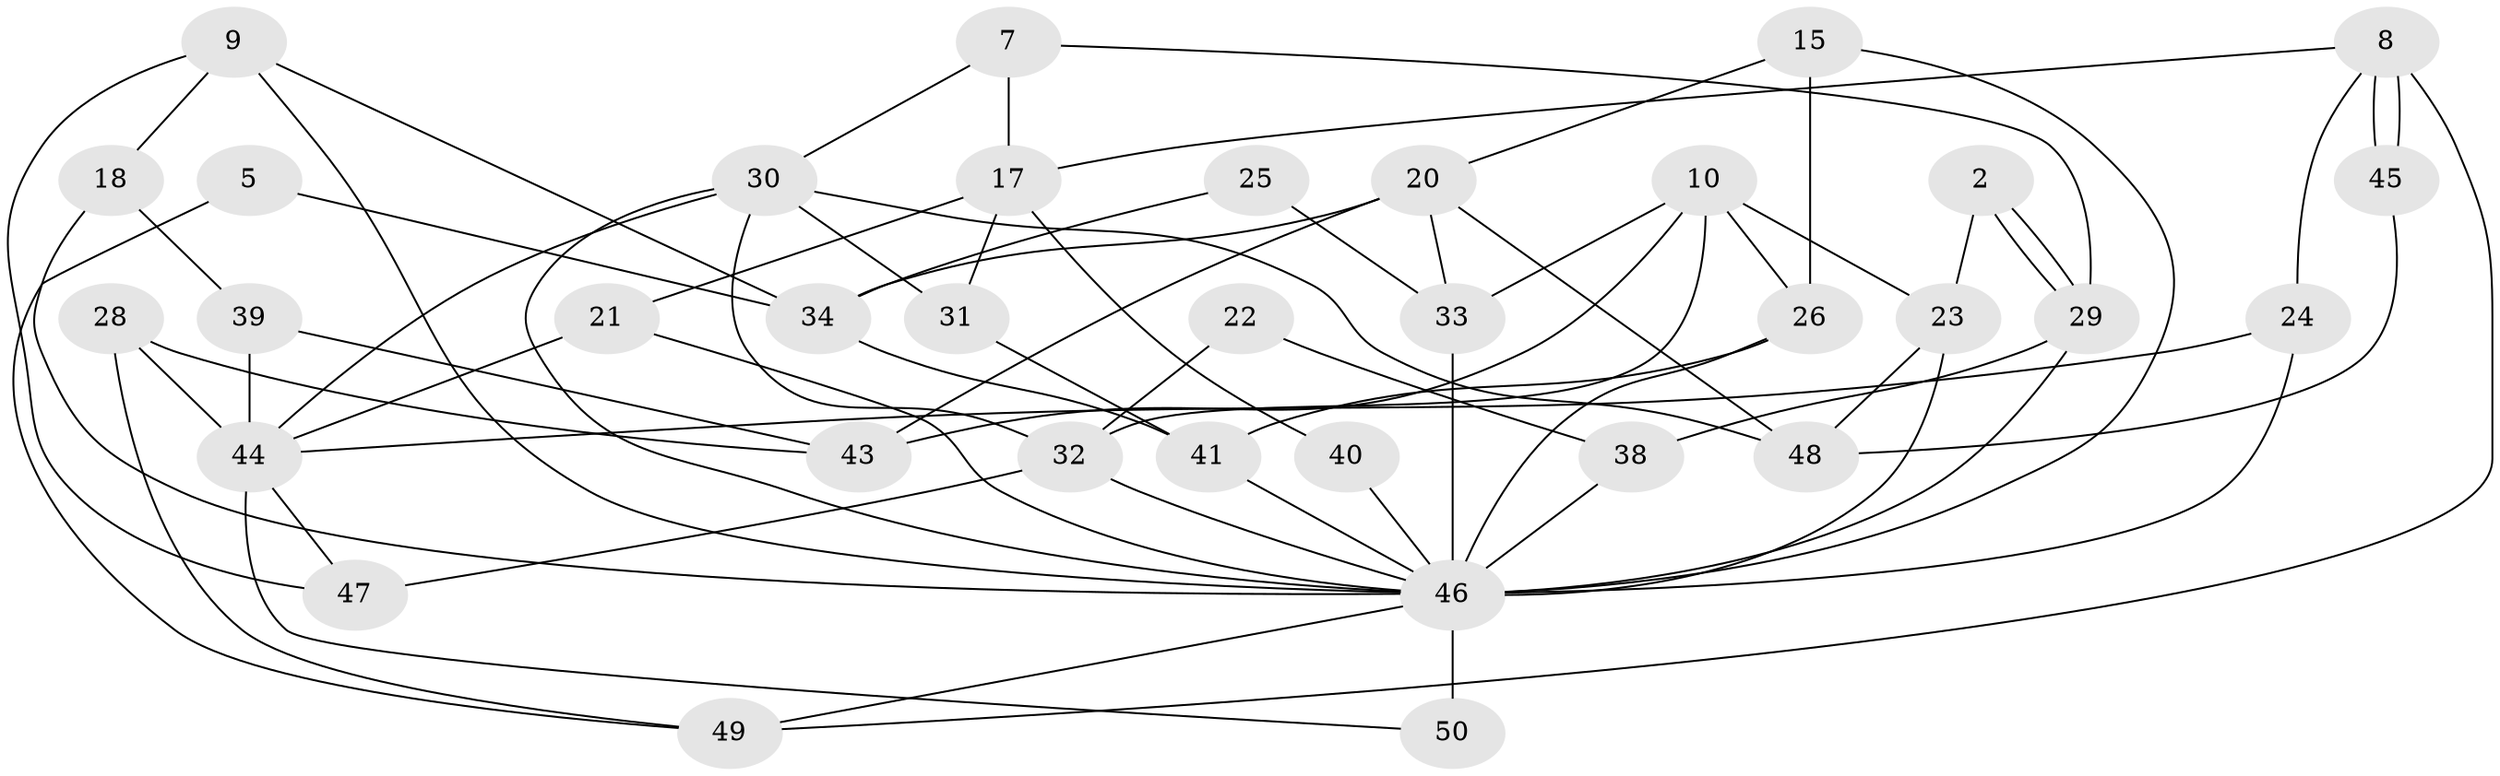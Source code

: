// original degree distribution, {5: 0.16, 3: 0.34, 2: 0.1, 4: 0.28, 7: 0.02, 6: 0.06, 8: 0.02, 10: 0.02}
// Generated by graph-tools (version 1.1) at 2025/52/03/04/25 21:52:39]
// undirected, 35 vertices, 71 edges
graph export_dot {
graph [start="1"]
  node [color=gray90,style=filled];
  2;
  5;
  7;
  8;
  9;
  10;
  15;
  17;
  18;
  20;
  21;
  22;
  23;
  24;
  25;
  26 [super="+11"];
  28 [super="+3"];
  29;
  30;
  31;
  32 [super="+1"];
  33 [super="+27"];
  34 [super="+13"];
  38 [super="+19"];
  39;
  40;
  41 [super="+14"];
  43 [super="+36"];
  44 [super="+12"];
  45;
  46 [super="+16+42"];
  47;
  48;
  49;
  50 [super="+35"];
  2 -- 29;
  2 -- 29;
  2 -- 23;
  5 -- 49;
  5 -- 34;
  7 -- 29;
  7 -- 30;
  7 -- 17;
  8 -- 24;
  8 -- 45;
  8 -- 45;
  8 -- 17;
  8 -- 49;
  9 -- 18;
  9 -- 47;
  9 -- 34;
  9 -- 46;
  10 -- 23;
  10 -- 26 [weight=2];
  10 -- 33 [weight=2];
  10 -- 43;
  10 -- 32;
  15 -- 20;
  15 -- 26;
  15 -- 46;
  17 -- 21;
  17 -- 31;
  17 -- 40;
  18 -- 39;
  18 -- 46;
  20 -- 48;
  20 -- 43 [weight=2];
  20 -- 34;
  20 -- 33;
  21 -- 44;
  21 -- 46;
  22 -- 38;
  22 -- 32;
  23 -- 46 [weight=2];
  23 -- 48;
  24 -- 46;
  24 -- 44;
  25 -- 34;
  25 -- 33;
  26 -- 41 [weight=2];
  26 -- 46 [weight=2];
  28 -- 49;
  28 -- 44;
  28 -- 43;
  29 -- 46;
  29 -- 38;
  30 -- 46;
  30 -- 31;
  30 -- 32;
  30 -- 48;
  30 -- 44;
  31 -- 41;
  32 -- 47;
  32 -- 46;
  33 -- 46 [weight=2];
  34 -- 41 [weight=2];
  38 -- 46 [weight=2];
  39 -- 44 [weight=2];
  39 -- 43;
  40 -- 46;
  41 -- 46;
  44 -- 47;
  44 -- 50;
  45 -- 48;
  46 -- 50 [weight=4];
  46 -- 49;
}

